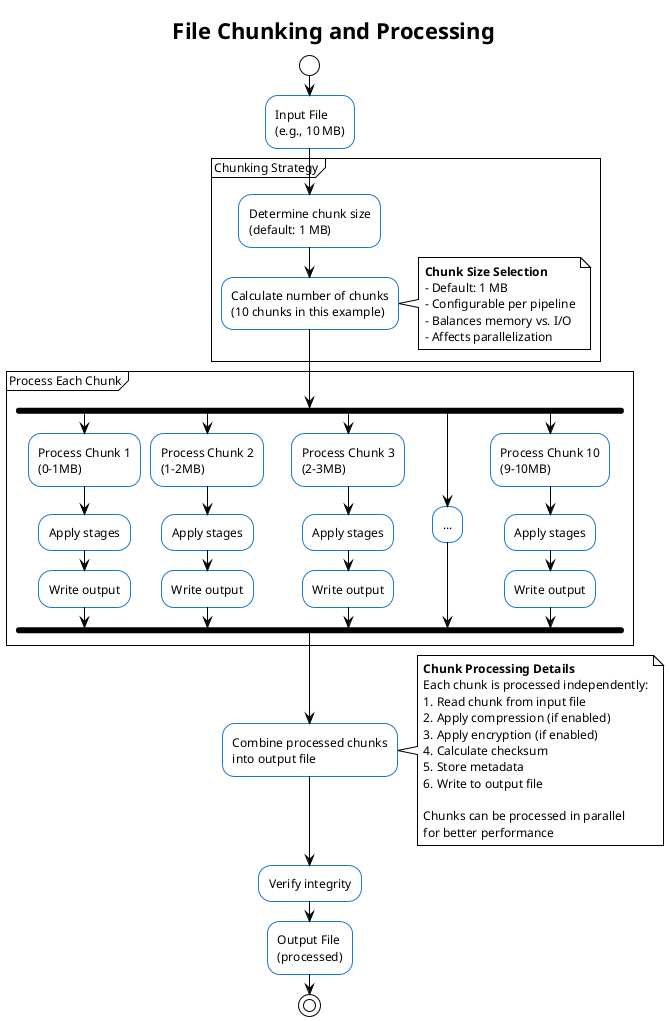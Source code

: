 @startuml chunk-processing
!theme plain
skinparam defaultFontName Arial
skinparam defaultFontSize 12
skinparam activityBorderColor #1976D2

title File Chunking and Processing

start

:Input File\n(e.g., 10 MB);

partition "Chunking Strategy" {
  :Determine chunk size\n(default: 1 MB);

  :Calculate number of chunks\n(10 chunks in this example);

  note right
    **Chunk Size Selection**
    - Default: 1 MB
    - Configurable per pipeline
    - Balances memory vs. I/O
    - Affects parallelization
  end note
}

partition "Process Each Chunk" {
  fork
    :Process Chunk 1\n(0-1MB);
    :Apply stages;
    :Write output;
  fork again
    :Process Chunk 2\n(1-2MB);
    :Apply stages;
    :Write output;
  fork again
    :Process Chunk 3\n(2-3MB);
    :Apply stages;
    :Write output;
  fork again
    :...;
  fork again
    :Process Chunk 10\n(9-10MB);
    :Apply stages;
    :Write output;
  end fork
}

:Combine processed chunks\ninto output file;

note right
  **Chunk Processing Details**
  Each chunk is processed independently:
  1. Read chunk from input file
  2. Apply compression (if enabled)
  3. Apply encryption (if enabled)
  4. Calculate checksum
  5. Store metadata
  6. Write to output file

  Chunks can be processed in parallel
  for better performance
end note

:Verify integrity;

:Output File\n(processed);

stop

@enduml
